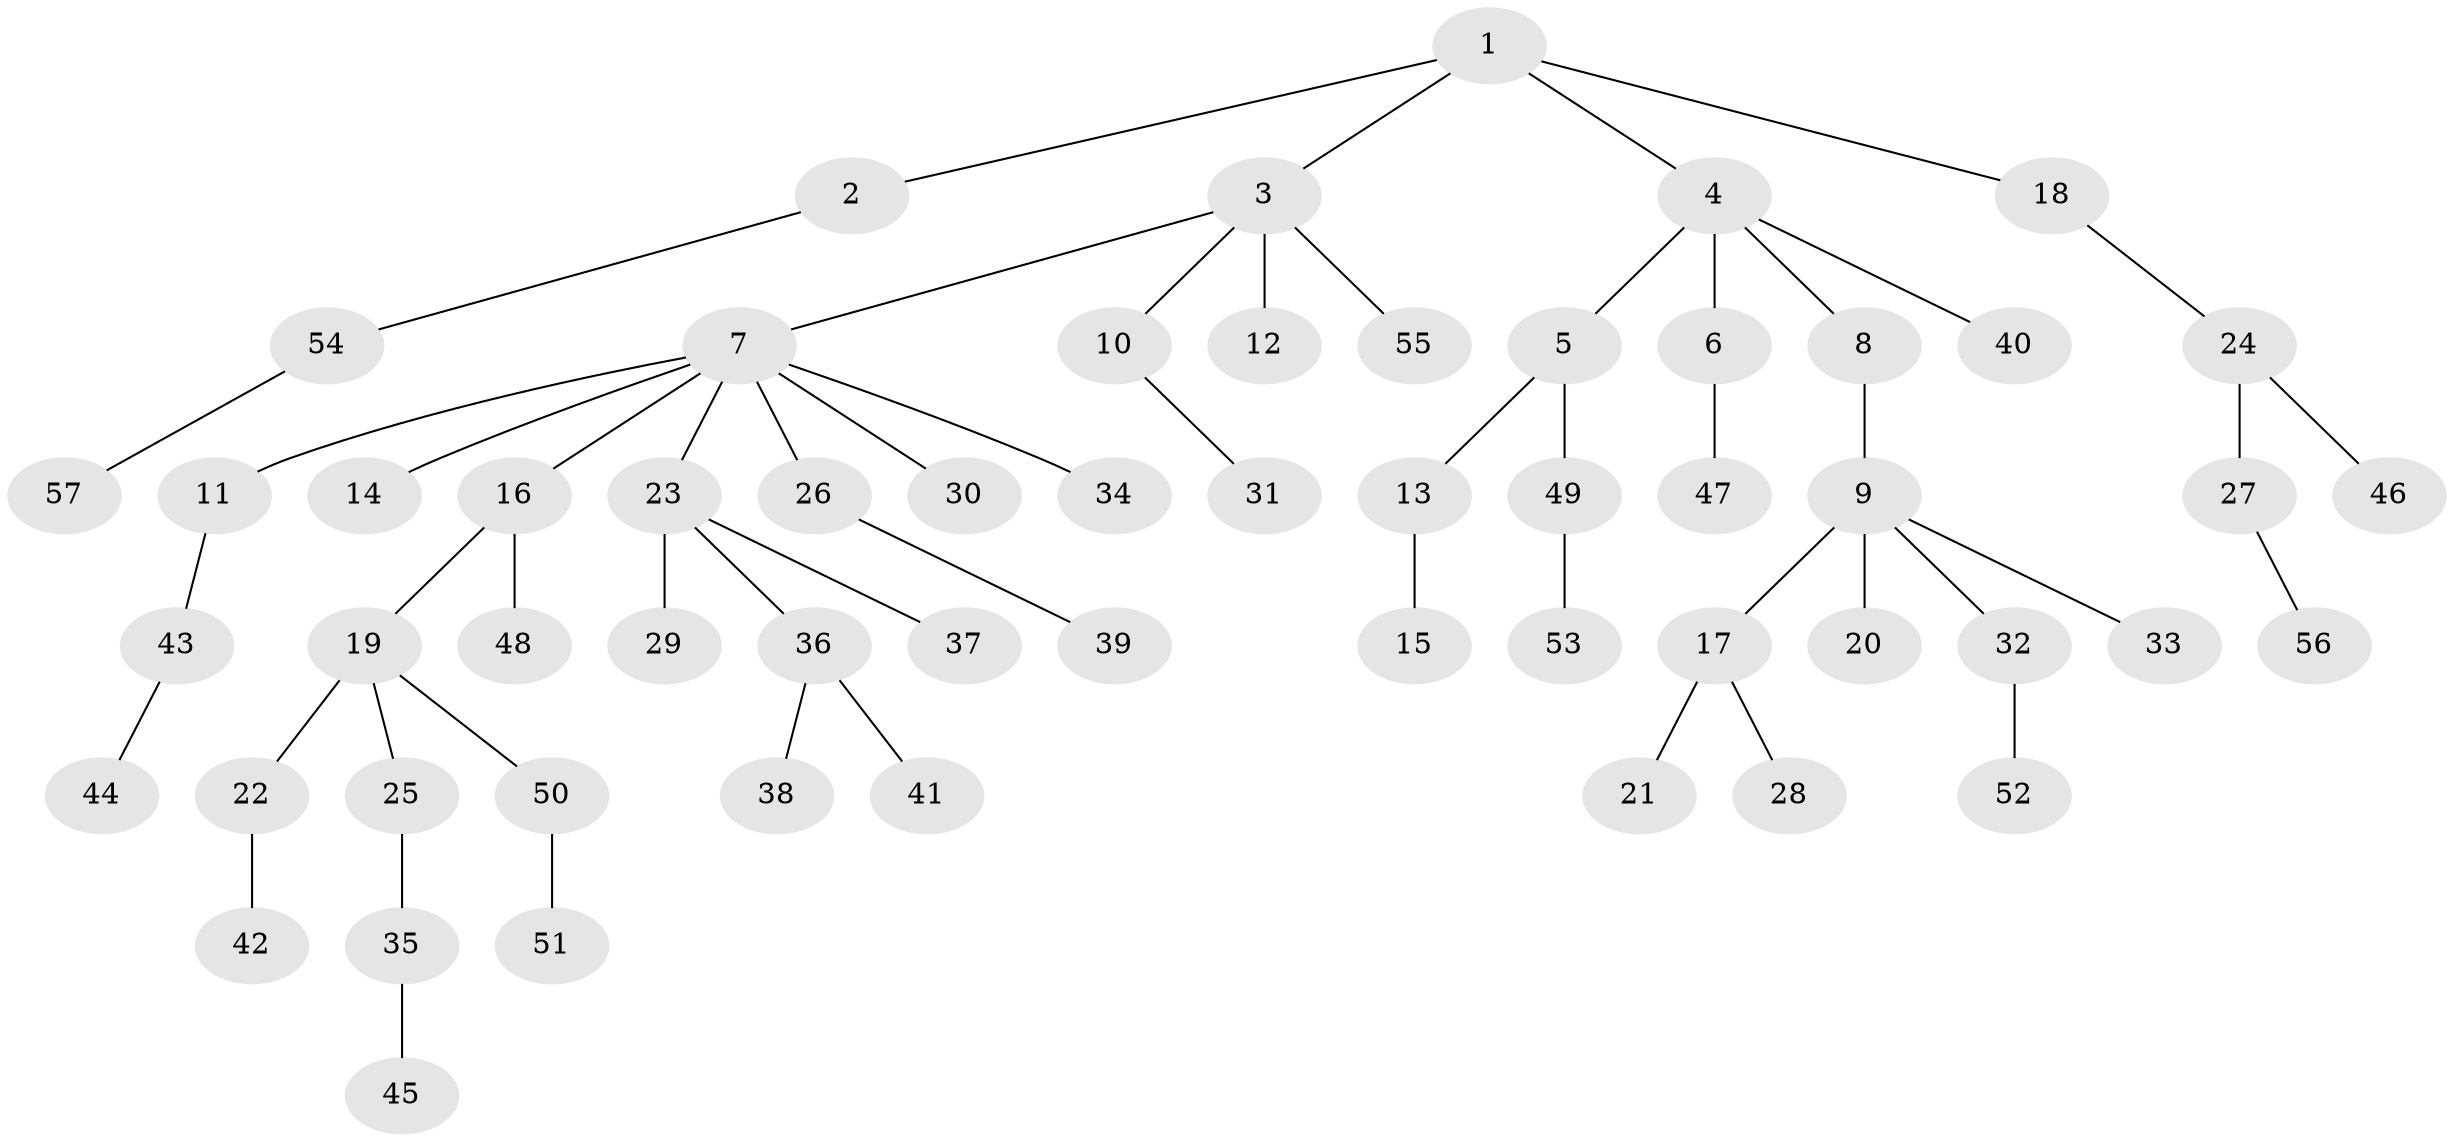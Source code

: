 // Generated by graph-tools (version 1.1) at 2025/36/03/09/25 02:36:44]
// undirected, 57 vertices, 56 edges
graph export_dot {
graph [start="1"]
  node [color=gray90,style=filled];
  1;
  2;
  3;
  4;
  5;
  6;
  7;
  8;
  9;
  10;
  11;
  12;
  13;
  14;
  15;
  16;
  17;
  18;
  19;
  20;
  21;
  22;
  23;
  24;
  25;
  26;
  27;
  28;
  29;
  30;
  31;
  32;
  33;
  34;
  35;
  36;
  37;
  38;
  39;
  40;
  41;
  42;
  43;
  44;
  45;
  46;
  47;
  48;
  49;
  50;
  51;
  52;
  53;
  54;
  55;
  56;
  57;
  1 -- 2;
  1 -- 3;
  1 -- 4;
  1 -- 18;
  2 -- 54;
  3 -- 7;
  3 -- 10;
  3 -- 12;
  3 -- 55;
  4 -- 5;
  4 -- 6;
  4 -- 8;
  4 -- 40;
  5 -- 13;
  5 -- 49;
  6 -- 47;
  7 -- 11;
  7 -- 14;
  7 -- 16;
  7 -- 23;
  7 -- 26;
  7 -- 30;
  7 -- 34;
  8 -- 9;
  9 -- 17;
  9 -- 20;
  9 -- 32;
  9 -- 33;
  10 -- 31;
  11 -- 43;
  13 -- 15;
  16 -- 19;
  16 -- 48;
  17 -- 21;
  17 -- 28;
  18 -- 24;
  19 -- 22;
  19 -- 25;
  19 -- 50;
  22 -- 42;
  23 -- 29;
  23 -- 36;
  23 -- 37;
  24 -- 27;
  24 -- 46;
  25 -- 35;
  26 -- 39;
  27 -- 56;
  32 -- 52;
  35 -- 45;
  36 -- 38;
  36 -- 41;
  43 -- 44;
  49 -- 53;
  50 -- 51;
  54 -- 57;
}
